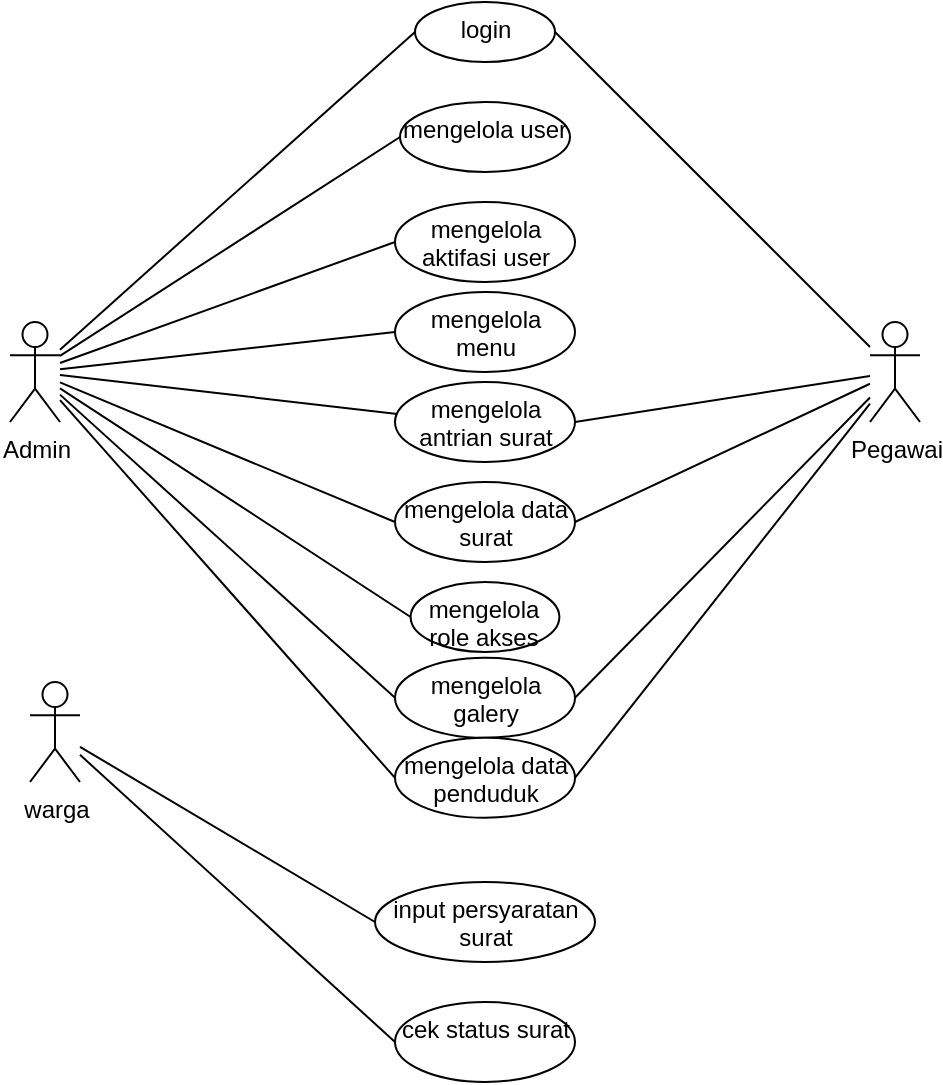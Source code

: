 <mxfile version="14.4.3" type="github">
  <diagram id="had0wTkto7i6EAFIIaJy" name="Page-1">
    <mxGraphModel dx="534" dy="946" grid="1" gridSize="10" guides="1" tooltips="1" connect="1" arrows="1" fold="1" page="1" pageScale="1" pageWidth="827" pageHeight="1169" math="0" shadow="0">
      <root>
        <mxCell id="0" />
        <mxCell id="1" parent="0" />
        <mxCell id="9OdN9ilCwOC1JNWbvBjM-1" value="Admin" style="shape=umlActor;verticalLabelPosition=bottom;verticalAlign=top;html=1;" vertex="1" parent="1">
          <mxGeometry x="120" y="260" width="25" height="50" as="geometry" />
        </mxCell>
        <mxCell id="9OdN9ilCwOC1JNWbvBjM-4" value="Pegawai" style="shape=umlActor;verticalLabelPosition=bottom;verticalAlign=top;html=1;" vertex="1" parent="1">
          <mxGeometry x="550" y="260" width="25" height="50" as="geometry" />
        </mxCell>
        <mxCell id="9OdN9ilCwOC1JNWbvBjM-8" value="login" style="ellipse;whiteSpace=wrap;html=1;verticalAlign=top;flipV=1;flipH=1;" vertex="1" parent="1">
          <mxGeometry x="322.5" y="100" width="70" height="30" as="geometry" />
        </mxCell>
        <mxCell id="9OdN9ilCwOC1JNWbvBjM-11" value="mengelola user" style="ellipse;whiteSpace=wrap;html=1;verticalAlign=top;flipV=1;flipH=1;" vertex="1" parent="1">
          <mxGeometry x="315" y="150" width="85" height="35" as="geometry" />
        </mxCell>
        <mxCell id="9OdN9ilCwOC1JNWbvBjM-12" value="mengelola data surat" style="ellipse;whiteSpace=wrap;html=1;verticalAlign=top;flipV=1;flipH=1;" vertex="1" parent="1">
          <mxGeometry x="312.5" y="340" width="90" height="40" as="geometry" />
        </mxCell>
        <mxCell id="9OdN9ilCwOC1JNWbvBjM-13" value="mengelola role akses" style="ellipse;whiteSpace=wrap;html=1;verticalAlign=top;flipV=1;flipH=1;" vertex="1" parent="1">
          <mxGeometry x="320.31" y="390" width="74.38" height="35" as="geometry" />
        </mxCell>
        <mxCell id="9OdN9ilCwOC1JNWbvBjM-14" value="mengelola aktifasi user" style="ellipse;whiteSpace=wrap;html=1;verticalAlign=top;flipV=1;flipH=1;" vertex="1" parent="1">
          <mxGeometry x="312.5" y="200" width="90" height="40" as="geometry" />
        </mxCell>
        <mxCell id="9OdN9ilCwOC1JNWbvBjM-15" value="mengelola antrian surat" style="ellipse;whiteSpace=wrap;html=1;verticalAlign=top;flipV=1;flipH=1;" vertex="1" parent="1">
          <mxGeometry x="312.5" y="290" width="90" height="40" as="geometry" />
        </mxCell>
        <mxCell id="9OdN9ilCwOC1JNWbvBjM-16" value="mengelola menu" style="ellipse;whiteSpace=wrap;html=1;verticalAlign=top;flipV=1;flipH=1;" vertex="1" parent="1">
          <mxGeometry x="312.5" y="245" width="90" height="40" as="geometry" />
        </mxCell>
        <mxCell id="9OdN9ilCwOC1JNWbvBjM-17" value="input persyaratan surat" style="ellipse;whiteSpace=wrap;html=1;verticalAlign=top;flipV=1;flipH=1;" vertex="1" parent="1">
          <mxGeometry x="302.5" y="540" width="110" height="40" as="geometry" />
        </mxCell>
        <mxCell id="9OdN9ilCwOC1JNWbvBjM-18" value="warga" style="shape=umlActor;verticalLabelPosition=bottom;verticalAlign=top;html=1;" vertex="1" parent="1">
          <mxGeometry x="130" y="440" width="25" height="50" as="geometry" />
        </mxCell>
        <mxCell id="9OdN9ilCwOC1JNWbvBjM-19" value="cek status surat" style="ellipse;whiteSpace=wrap;html=1;verticalAlign=top;flipV=1;flipH=1;" vertex="1" parent="1">
          <mxGeometry x="312.5" y="600" width="90" height="40" as="geometry" />
        </mxCell>
        <mxCell id="9OdN9ilCwOC1JNWbvBjM-34" value="" style="endArrow=none;html=1;entryX=0;entryY=0.5;entryDx=0;entryDy=0;" edge="1" parent="1" source="9OdN9ilCwOC1JNWbvBjM-1" target="9OdN9ilCwOC1JNWbvBjM-8">
          <mxGeometry width="50" height="50" relative="1" as="geometry">
            <mxPoint x="170" y="180" as="sourcePoint" />
            <mxPoint x="360" y="140" as="targetPoint" />
          </mxGeometry>
        </mxCell>
        <mxCell id="9OdN9ilCwOC1JNWbvBjM-35" value="" style="endArrow=none;html=1;entryX=0;entryY=0.5;entryDx=0;entryDy=0;" edge="1" parent="1" source="9OdN9ilCwOC1JNWbvBjM-1" target="9OdN9ilCwOC1JNWbvBjM-11">
          <mxGeometry width="50" height="50" relative="1" as="geometry">
            <mxPoint x="175" y="199.03" as="sourcePoint" />
            <mxPoint x="330" y="125" as="targetPoint" />
          </mxGeometry>
        </mxCell>
        <mxCell id="9OdN9ilCwOC1JNWbvBjM-36" value="" style="endArrow=none;html=1;entryX=0.987;entryY=0.6;entryDx=0;entryDy=0;entryPerimeter=0;" edge="1" parent="1" source="9OdN9ilCwOC1JNWbvBjM-1" target="9OdN9ilCwOC1JNWbvBjM-15">
          <mxGeometry width="50" height="50" relative="1" as="geometry">
            <mxPoint x="170" y="200" as="sourcePoint" />
            <mxPoint x="322.5" y="177.5" as="targetPoint" />
          </mxGeometry>
        </mxCell>
        <mxCell id="9OdN9ilCwOC1JNWbvBjM-37" value="" style="endArrow=none;html=1;entryX=0;entryY=0.5;entryDx=0;entryDy=0;" edge="1" parent="1" source="9OdN9ilCwOC1JNWbvBjM-1" target="9OdN9ilCwOC1JNWbvBjM-13">
          <mxGeometry width="50" height="50" relative="1" as="geometry">
            <mxPoint x="160" y="290" as="sourcePoint" />
            <mxPoint x="332.5" y="187.5" as="targetPoint" />
          </mxGeometry>
        </mxCell>
        <mxCell id="9OdN9ilCwOC1JNWbvBjM-38" value="" style="endArrow=none;html=1;entryX=0;entryY=0.5;entryDx=0;entryDy=0;" edge="1" parent="1" source="9OdN9ilCwOC1JNWbvBjM-1" target="9OdN9ilCwOC1JNWbvBjM-16">
          <mxGeometry width="50" height="50" relative="1" as="geometry">
            <mxPoint x="170" y="210" as="sourcePoint" />
            <mxPoint x="332.5" y="187.5" as="targetPoint" />
          </mxGeometry>
        </mxCell>
        <mxCell id="9OdN9ilCwOC1JNWbvBjM-39" value="" style="endArrow=none;html=1;entryX=0;entryY=0.5;entryDx=0;entryDy=0;" edge="1" parent="1" source="9OdN9ilCwOC1JNWbvBjM-1" target="9OdN9ilCwOC1JNWbvBjM-14">
          <mxGeometry width="50" height="50" relative="1" as="geometry">
            <mxPoint x="160" y="270" as="sourcePoint" />
            <mxPoint x="320" y="300" as="targetPoint" />
          </mxGeometry>
        </mxCell>
        <mxCell id="9OdN9ilCwOC1JNWbvBjM-40" value="" style="endArrow=none;html=1;entryX=0;entryY=0.5;entryDx=0;entryDy=0;" edge="1" parent="1" source="9OdN9ilCwOC1JNWbvBjM-1" target="9OdN9ilCwOC1JNWbvBjM-12">
          <mxGeometry width="50" height="50" relative="1" as="geometry">
            <mxPoint x="160" y="280" as="sourcePoint" />
            <mxPoint x="320" y="340" as="targetPoint" />
          </mxGeometry>
        </mxCell>
        <mxCell id="9OdN9ilCwOC1JNWbvBjM-41" value="" style="endArrow=none;html=1;exitX=1;exitY=0.5;exitDx=0;exitDy=0;" edge="1" parent="1" source="9OdN9ilCwOC1JNWbvBjM-8" target="9OdN9ilCwOC1JNWbvBjM-4">
          <mxGeometry width="50" height="50" relative="1" as="geometry">
            <mxPoint x="380" y="290.331" as="sourcePoint" />
            <mxPoint x="537.5" y="200" as="targetPoint" />
          </mxGeometry>
        </mxCell>
        <mxCell id="9OdN9ilCwOC1JNWbvBjM-42" value="" style="endArrow=none;html=1;exitX=1;exitY=0.5;exitDx=0;exitDy=0;" edge="1" parent="1" source="9OdN9ilCwOC1JNWbvBjM-15" target="9OdN9ilCwOC1JNWbvBjM-4">
          <mxGeometry width="50" height="50" relative="1" as="geometry">
            <mxPoint x="400" y="125" as="sourcePoint" />
            <mxPoint x="550" y="263.462" as="targetPoint" />
          </mxGeometry>
        </mxCell>
        <mxCell id="9OdN9ilCwOC1JNWbvBjM-43" value="" style="endArrow=none;html=1;exitX=1;exitY=0.5;exitDx=0;exitDy=0;" edge="1" parent="1" source="9OdN9ilCwOC1JNWbvBjM-12" target="9OdN9ilCwOC1JNWbvBjM-4">
          <mxGeometry width="50" height="50" relative="1" as="geometry">
            <mxPoint x="410" y="240" as="sourcePoint" />
            <mxPoint x="540" y="272" as="targetPoint" />
          </mxGeometry>
        </mxCell>
        <mxCell id="9OdN9ilCwOC1JNWbvBjM-44" value="" style="endArrow=none;html=1;entryX=0;entryY=0.5;entryDx=0;entryDy=0;" edge="1" parent="1" source="9OdN9ilCwOC1JNWbvBjM-18" target="9OdN9ilCwOC1JNWbvBjM-17">
          <mxGeometry width="50" height="50" relative="1" as="geometry">
            <mxPoint x="165" y="285.289" as="sourcePoint" />
            <mxPoint x="325.62" y="417.5" as="targetPoint" />
          </mxGeometry>
        </mxCell>
        <mxCell id="9OdN9ilCwOC1JNWbvBjM-45" value="" style="endArrow=none;html=1;entryX=0;entryY=0.5;entryDx=0;entryDy=0;" edge="1" parent="1" source="9OdN9ilCwOC1JNWbvBjM-18" target="9OdN9ilCwOC1JNWbvBjM-19">
          <mxGeometry width="50" height="50" relative="1" as="geometry">
            <mxPoint x="165" y="476.19" as="sourcePoint" />
            <mxPoint x="310" y="490" as="targetPoint" />
          </mxGeometry>
        </mxCell>
        <mxCell id="9OdN9ilCwOC1JNWbvBjM-46" value="mengelola galery&lt;span style=&quot;color: rgba(0 , 0 , 0 , 0) ; font-family: monospace ; font-size: 0px&quot;&gt;%3CmxGraphModel%3E%3Croot%3E%3CmxCell%20id%3D%220%22%2F%3E%3CmxCell%20id%3D%221%22%20parent%3D%220%22%2F%3E%3CmxCell%20id%3D%222%22%20value%3D%22mengelola%20data%20surat%22%20style%3D%22ellipse%3BwhiteSpace%3Dwrap%3Bhtml%3D1%3BverticalAlign%3Dtop%3BflipV%3D1%3BflipH%3D1%3B%22%20vertex%3D%221%22%20parent%3D%221%22%3E%3CmxGeometry%20x%3D%22310%22%20y%3D%22340%22%20width%3D%2290%22%20height%3D%2240%22%20as%3D%22geometry%22%2F%3E%3C%2FmxCell%3E%3CmxCell%20id%3D%223%22%20value%3D%22%22%20style%3D%22endArrow%3Dnone%3Bhtml%3D1%3BentryX%3D0%3BentryY%3D0.5%3BentryDx%3D0%3BentryDy%3D0%3B%22%20edge%3D%221%22%20target%3D%222%22%20parent%3D%221%22%3E%3CmxGeometry%20width%3D%2250%22%20height%3D%2250%22%20relative%3D%221%22%20as%3D%22geometry%22%3E%3CmxPoint%20x%3D%22155%22%20y%3D%22272.09%22%20as%3D%22sourcePoint%22%2F%3E%3CmxPoint%20x%3D%22320%22%20y%3D%22340%22%20as%3D%22targetPoint%22%2F%3E%3C%2FmxGeometry%3E%3C%2FmxCell%3E%3CmxCell%20id%3D%224%22%20value%3D%22%22%20style%3D%22endArrow%3Dnone%3Bhtml%3D1%3BexitX%3D1%3BexitY%3D0.5%3BexitDx%3D0%3BexitDy%3D0%3B%22%20edge%3D%221%22%20source%3D%222%22%20parent%3D%221%22%3E%3CmxGeometry%20width%3D%2250%22%20height%3D%2250%22%20relative%3D%221%22%20as%3D%22geometry%22%3E%3CmxPoint%20x%3D%22410%22%20y%3D%22240%22%20as%3D%22sourcePoint%22%2F%3E%3CmxPoint%20x%3D%22540%22%20y%3D%22272.787%22%20as%3D%22targetPoint%22%2F%3E%3C%2FmxGeometry%3E%3C%2FmxCell%3E%3C%2Froot%3E%3C%2FmxGraphModel%3E&lt;/span&gt;" style="ellipse;whiteSpace=wrap;html=1;verticalAlign=top;flipV=1;flipH=1;" vertex="1" parent="1">
          <mxGeometry x="312.5" y="427.91" width="90" height="40" as="geometry" />
        </mxCell>
        <mxCell id="9OdN9ilCwOC1JNWbvBjM-47" value="" style="endArrow=none;html=1;entryX=0;entryY=0.5;entryDx=0;entryDy=0;" edge="1" parent="1" target="9OdN9ilCwOC1JNWbvBjM-46" source="9OdN9ilCwOC1JNWbvBjM-1">
          <mxGeometry width="50" height="50" relative="1" as="geometry">
            <mxPoint x="150" y="360.0" as="sourcePoint" />
            <mxPoint x="315" y="427.91" as="targetPoint" />
          </mxGeometry>
        </mxCell>
        <mxCell id="9OdN9ilCwOC1JNWbvBjM-48" value="" style="endArrow=none;html=1;exitX=1;exitY=0.5;exitDx=0;exitDy=0;" edge="1" parent="1" source="9OdN9ilCwOC1JNWbvBjM-46" target="9OdN9ilCwOC1JNWbvBjM-4">
          <mxGeometry width="50" height="50" relative="1" as="geometry">
            <mxPoint x="405" y="327.91" as="sourcePoint" />
            <mxPoint x="535" y="360.697" as="targetPoint" />
          </mxGeometry>
        </mxCell>
        <mxCell id="9OdN9ilCwOC1JNWbvBjM-49" value="mengelola data penduduk" style="ellipse;whiteSpace=wrap;html=1;verticalAlign=top;flipV=1;flipH=1;" vertex="1" parent="1">
          <mxGeometry x="312.5" y="467.91" width="90" height="40" as="geometry" />
        </mxCell>
        <mxCell id="9OdN9ilCwOC1JNWbvBjM-50" value="" style="endArrow=none;html=1;entryX=0;entryY=0.5;entryDx=0;entryDy=0;" edge="1" parent="1" target="9OdN9ilCwOC1JNWbvBjM-49" source="9OdN9ilCwOC1JNWbvBjM-1">
          <mxGeometry width="50" height="50" relative="1" as="geometry">
            <mxPoint x="157.5" y="400.0" as="sourcePoint" />
            <mxPoint x="322.5" y="467.91" as="targetPoint" />
          </mxGeometry>
        </mxCell>
        <mxCell id="9OdN9ilCwOC1JNWbvBjM-51" value="" style="endArrow=none;html=1;exitX=1;exitY=0.5;exitDx=0;exitDy=0;" edge="1" parent="1" source="9OdN9ilCwOC1JNWbvBjM-49" target="9OdN9ilCwOC1JNWbvBjM-4">
          <mxGeometry width="50" height="50" relative="1" as="geometry">
            <mxPoint x="412.5" y="367.91" as="sourcePoint" />
            <mxPoint x="542.5" y="400.697" as="targetPoint" />
          </mxGeometry>
        </mxCell>
      </root>
    </mxGraphModel>
  </diagram>
</mxfile>
